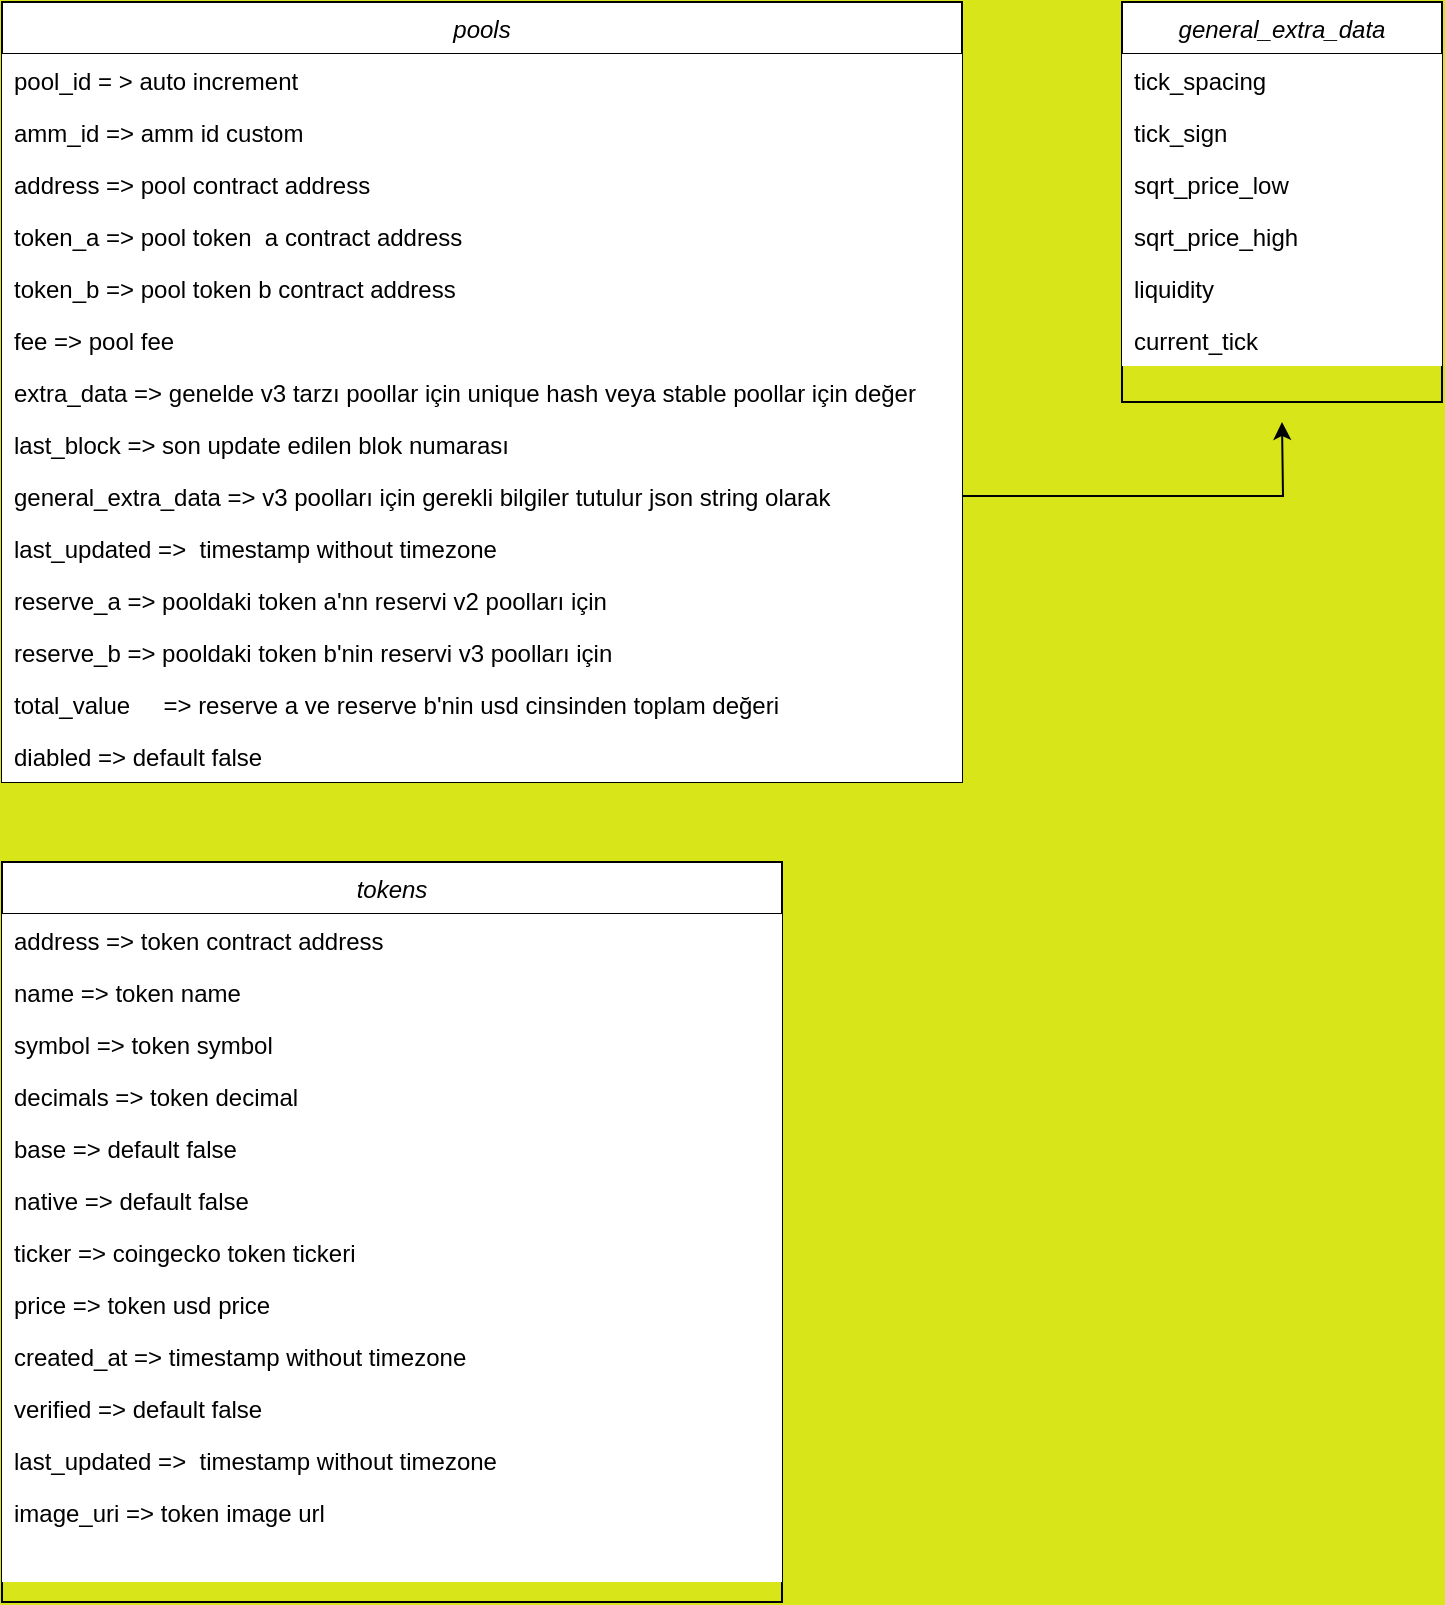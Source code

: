 <mxfile version="24.0.0" type="github">
  <diagram id="C5RBs43oDa-KdzZeNtuy" name="Page-1">
    <mxGraphModel dx="2741" dy="684" grid="1" gridSize="10" guides="1" tooltips="1" connect="1" arrows="1" fold="1" page="1" pageScale="1" pageWidth="827" pageHeight="1169" background="#d8e619" math="0" shadow="0">
      <root>
        <mxCell id="WIyWlLk6GJQsqaUBKTNV-0" />
        <mxCell id="WIyWlLk6GJQsqaUBKTNV-1" parent="WIyWlLk6GJQsqaUBKTNV-0" />
        <mxCell id="zkfFHV4jXpPFQw0GAbJ--0" value="pools" style="swimlane;fontStyle=2;align=center;verticalAlign=top;childLayout=stackLayout;horizontal=1;startSize=26;horizontalStack=0;resizeParent=1;resizeLast=0;collapsible=1;marginBottom=0;rounded=0;shadow=0;strokeWidth=1;" parent="WIyWlLk6GJQsqaUBKTNV-1" vertex="1">
          <mxGeometry x="-400" y="40" width="480" height="390" as="geometry">
            <mxRectangle x="230" y="140" width="160" height="26" as="alternateBounds" />
          </mxGeometry>
        </mxCell>
        <mxCell id="zkfFHV4jXpPFQw0GAbJ--1" value="pool_id = &gt; auto increment" style="text;align=left;verticalAlign=top;spacingLeft=4;spacingRight=4;overflow=hidden;rotatable=0;points=[[0,0.5],[1,0.5]];portConstraint=eastwest;fillColor=default;" parent="zkfFHV4jXpPFQw0GAbJ--0" vertex="1">
          <mxGeometry y="26" width="480" height="26" as="geometry" />
        </mxCell>
        <mxCell id="zkfFHV4jXpPFQw0GAbJ--2" value="amm_id =&gt; amm id custom" style="text;align=left;verticalAlign=top;spacingLeft=4;spacingRight=4;overflow=hidden;rotatable=0;points=[[0,0.5],[1,0.5]];portConstraint=eastwest;rounded=0;shadow=0;html=0;fillColor=default;" parent="zkfFHV4jXpPFQw0GAbJ--0" vertex="1">
          <mxGeometry y="52" width="480" height="26" as="geometry" />
        </mxCell>
        <mxCell id="zkfFHV4jXpPFQw0GAbJ--3" value="address =&gt; pool contract address" style="text;align=left;verticalAlign=top;spacingLeft=4;spacingRight=4;overflow=hidden;rotatable=0;points=[[0,0.5],[1,0.5]];portConstraint=eastwest;rounded=0;shadow=0;html=0;fillColor=default;" parent="zkfFHV4jXpPFQw0GAbJ--0" vertex="1">
          <mxGeometry y="78" width="480" height="26" as="geometry" />
        </mxCell>
        <mxCell id="ByPprFl10L_QKVhmc-LA-3" value="token_a =&gt; pool token  a contract address" style="text;align=left;verticalAlign=top;spacingLeft=4;spacingRight=4;overflow=hidden;rotatable=0;points=[[0,0.5],[1,0.5]];portConstraint=eastwest;rounded=0;shadow=0;html=0;fillColor=default;" parent="zkfFHV4jXpPFQw0GAbJ--0" vertex="1">
          <mxGeometry y="104" width="480" height="26" as="geometry" />
        </mxCell>
        <mxCell id="ByPprFl10L_QKVhmc-LA-2" value="token_b =&gt; pool token b contract address" style="text;align=left;verticalAlign=top;spacingLeft=4;spacingRight=4;overflow=hidden;rotatable=0;points=[[0,0.5],[1,0.5]];portConstraint=eastwest;rounded=0;shadow=0;html=0;fillColor=default;" parent="zkfFHV4jXpPFQw0GAbJ--0" vertex="1">
          <mxGeometry y="130" width="480" height="26" as="geometry" />
        </mxCell>
        <mxCell id="ByPprFl10L_QKVhmc-LA-1" value="fee =&gt; pool fee" style="text;align=left;verticalAlign=top;spacingLeft=4;spacingRight=4;overflow=hidden;rotatable=0;points=[[0,0.5],[1,0.5]];portConstraint=eastwest;rounded=0;shadow=0;html=0;fillColor=default;" parent="zkfFHV4jXpPFQw0GAbJ--0" vertex="1">
          <mxGeometry y="156" width="480" height="26" as="geometry" />
        </mxCell>
        <mxCell id="ByPprFl10L_QKVhmc-LA-0" value="extra_data =&gt; genelde v3 tarzı poollar için unique hash veya stable poollar için değer" style="text;align=left;verticalAlign=top;spacingLeft=4;spacingRight=4;overflow=hidden;rotatable=0;points=[[0,0.5],[1,0.5]];portConstraint=eastwest;rounded=0;shadow=0;html=0;fillColor=default;" parent="zkfFHV4jXpPFQw0GAbJ--0" vertex="1">
          <mxGeometry y="182" width="480" height="26" as="geometry" />
        </mxCell>
        <mxCell id="ByPprFl10L_QKVhmc-LA-4" value="last_block =&gt; son update edilen blok numarası" style="text;align=left;verticalAlign=top;spacingLeft=4;spacingRight=4;overflow=hidden;rotatable=0;points=[[0,0.5],[1,0.5]];portConstraint=eastwest;rounded=0;shadow=0;html=0;fillColor=default;" parent="zkfFHV4jXpPFQw0GAbJ--0" vertex="1">
          <mxGeometry y="208" width="480" height="26" as="geometry" />
        </mxCell>
        <mxCell id="ByPprFl10L_QKVhmc-LA-78" style="edgeStyle=orthogonalEdgeStyle;rounded=0;orthogonalLoop=1;jettySize=auto;html=1;" parent="zkfFHV4jXpPFQw0GAbJ--0" source="ByPprFl10L_QKVhmc-LA-5" edge="1">
          <mxGeometry relative="1" as="geometry">
            <mxPoint x="640" y="210" as="targetPoint" />
          </mxGeometry>
        </mxCell>
        <mxCell id="ByPprFl10L_QKVhmc-LA-5" value="general_extra_data =&gt; v3 poolları için gerekli bilgiler tutulur json string olarak" style="text;align=left;verticalAlign=top;spacingLeft=4;spacingRight=4;overflow=hidden;rotatable=0;points=[[0,0.5],[1,0.5]];portConstraint=eastwest;rounded=0;shadow=0;html=0;fillColor=default;" parent="zkfFHV4jXpPFQw0GAbJ--0" vertex="1">
          <mxGeometry y="234" width="480" height="26" as="geometry" />
        </mxCell>
        <mxCell id="ByPprFl10L_QKVhmc-LA-6" value="last_updated =&gt;  timestamp without timezone" style="text;align=left;verticalAlign=top;spacingLeft=4;spacingRight=4;overflow=hidden;rotatable=0;points=[[0,0.5],[1,0.5]];portConstraint=eastwest;rounded=0;shadow=0;html=0;fillColor=default;" parent="zkfFHV4jXpPFQw0GAbJ--0" vertex="1">
          <mxGeometry y="260" width="480" height="26" as="geometry" />
        </mxCell>
        <mxCell id="ByPprFl10L_QKVhmc-LA-8" value="reserve_a =&gt; pooldaki token a&#39;nn reservi v2 poolları için" style="text;align=left;verticalAlign=top;spacingLeft=4;spacingRight=4;overflow=hidden;rotatable=0;points=[[0,0.5],[1,0.5]];portConstraint=eastwest;rounded=0;shadow=0;html=0;fillColor=default;" parent="zkfFHV4jXpPFQw0GAbJ--0" vertex="1">
          <mxGeometry y="286" width="480" height="26" as="geometry" />
        </mxCell>
        <mxCell id="ByPprFl10L_QKVhmc-LA-7" value="reserve_b =&gt; pooldaki token b&#39;nin reservi v3 poolları için" style="text;align=left;verticalAlign=top;spacingLeft=4;spacingRight=4;overflow=hidden;rotatable=0;points=[[0,0.5],[1,0.5]];portConstraint=eastwest;rounded=0;shadow=0;html=0;fillColor=default;" parent="zkfFHV4jXpPFQw0GAbJ--0" vertex="1">
          <mxGeometry y="312" width="480" height="26" as="geometry" />
        </mxCell>
        <mxCell id="ByPprFl10L_QKVhmc-LA-10" value="total_value     =&gt; reserve a ve reserve b&#39;nin usd cinsinden toplam değeri" style="text;align=left;verticalAlign=top;spacingLeft=4;spacingRight=4;overflow=hidden;rotatable=0;points=[[0,0.5],[1,0.5]];portConstraint=eastwest;rounded=0;shadow=0;html=0;fillColor=default;" parent="zkfFHV4jXpPFQw0GAbJ--0" vertex="1">
          <mxGeometry y="338" width="480" height="26" as="geometry" />
        </mxCell>
        <mxCell id="ByPprFl10L_QKVhmc-LA-9" value="diabled =&gt; default false" style="text;align=left;verticalAlign=top;spacingLeft=4;spacingRight=4;overflow=hidden;rotatable=0;points=[[0,0.5],[1,0.5]];portConstraint=eastwest;rounded=0;shadow=0;html=0;fillColor=default;" parent="zkfFHV4jXpPFQw0GAbJ--0" vertex="1">
          <mxGeometry y="364" width="480" height="26" as="geometry" />
        </mxCell>
        <mxCell id="ByPprFl10L_QKVhmc-LA-18" value="tokens" style="swimlane;fontStyle=2;align=center;verticalAlign=top;childLayout=stackLayout;horizontal=1;startSize=26;horizontalStack=0;resizeParent=1;resizeLast=0;collapsible=1;marginBottom=0;rounded=0;shadow=0;strokeWidth=1;" parent="WIyWlLk6GJQsqaUBKTNV-1" vertex="1">
          <mxGeometry x="-400" y="470" width="390" height="370" as="geometry">
            <mxRectangle x="230" y="140" width="160" height="26" as="alternateBounds" />
          </mxGeometry>
        </mxCell>
        <mxCell id="ByPprFl10L_QKVhmc-LA-19" value="address =&gt; token contract address" style="text;align=left;verticalAlign=top;spacingLeft=4;spacingRight=4;overflow=hidden;rotatable=0;points=[[0,0.5],[1,0.5]];portConstraint=eastwest;fillColor=default;" parent="ByPprFl10L_QKVhmc-LA-18" vertex="1">
          <mxGeometry y="26" width="390" height="26" as="geometry" />
        </mxCell>
        <mxCell id="ByPprFl10L_QKVhmc-LA-20" value="name =&gt; token name" style="text;align=left;verticalAlign=top;spacingLeft=4;spacingRight=4;overflow=hidden;rotatable=0;points=[[0,0.5],[1,0.5]];portConstraint=eastwest;rounded=0;shadow=0;html=0;fillColor=default;" parent="ByPprFl10L_QKVhmc-LA-18" vertex="1">
          <mxGeometry y="52" width="390" height="26" as="geometry" />
        </mxCell>
        <mxCell id="ByPprFl10L_QKVhmc-LA-21" value="symbol =&gt; token symbol" style="text;align=left;verticalAlign=top;spacingLeft=4;spacingRight=4;overflow=hidden;rotatable=0;points=[[0,0.5],[1,0.5]];portConstraint=eastwest;rounded=0;shadow=0;html=0;fillColor=default;" parent="ByPprFl10L_QKVhmc-LA-18" vertex="1">
          <mxGeometry y="78" width="390" height="26" as="geometry" />
        </mxCell>
        <mxCell id="ByPprFl10L_QKVhmc-LA-22" value="decimals =&gt; token decimal" style="text;align=left;verticalAlign=top;spacingLeft=4;spacingRight=4;overflow=hidden;rotatable=0;points=[[0,0.5],[1,0.5]];portConstraint=eastwest;rounded=0;shadow=0;html=0;fillColor=default;" parent="ByPprFl10L_QKVhmc-LA-18" vertex="1">
          <mxGeometry y="104" width="390" height="26" as="geometry" />
        </mxCell>
        <mxCell id="ByPprFl10L_QKVhmc-LA-23" value="base =&gt; default false" style="text;align=left;verticalAlign=top;spacingLeft=4;spacingRight=4;overflow=hidden;rotatable=0;points=[[0,0.5],[1,0.5]];portConstraint=eastwest;rounded=0;shadow=0;html=0;fillColor=default;" parent="ByPprFl10L_QKVhmc-LA-18" vertex="1">
          <mxGeometry y="130" width="390" height="26" as="geometry" />
        </mxCell>
        <mxCell id="ByPprFl10L_QKVhmc-LA-24" value="native =&gt; default false" style="text;align=left;verticalAlign=top;spacingLeft=4;spacingRight=4;overflow=hidden;rotatable=0;points=[[0,0.5],[1,0.5]];portConstraint=eastwest;rounded=0;shadow=0;html=0;fillColor=default;" parent="ByPprFl10L_QKVhmc-LA-18" vertex="1">
          <mxGeometry y="156" width="390" height="26" as="geometry" />
        </mxCell>
        <mxCell id="ByPprFl10L_QKVhmc-LA-25" value="ticker =&gt; coingecko token tickeri " style="text;align=left;verticalAlign=top;spacingLeft=4;spacingRight=4;overflow=hidden;rotatable=0;points=[[0,0.5],[1,0.5]];portConstraint=eastwest;rounded=0;shadow=0;html=0;fillColor=default;" parent="ByPprFl10L_QKVhmc-LA-18" vertex="1">
          <mxGeometry y="182" width="390" height="26" as="geometry" />
        </mxCell>
        <mxCell id="ByPprFl10L_QKVhmc-LA-26" value="price =&gt; token usd price" style="text;align=left;verticalAlign=top;spacingLeft=4;spacingRight=4;overflow=hidden;rotatable=0;points=[[0,0.5],[1,0.5]];portConstraint=eastwest;rounded=0;shadow=0;html=0;fillColor=default;" parent="ByPprFl10L_QKVhmc-LA-18" vertex="1">
          <mxGeometry y="208" width="390" height="26" as="geometry" />
        </mxCell>
        <mxCell id="ByPprFl10L_QKVhmc-LA-27" value="created_at =&gt; timestamp without timezone" style="text;align=left;verticalAlign=top;spacingLeft=4;spacingRight=4;overflow=hidden;rotatable=0;points=[[0,0.5],[1,0.5]];portConstraint=eastwest;rounded=0;shadow=0;html=0;fillColor=default;" parent="ByPprFl10L_QKVhmc-LA-18" vertex="1">
          <mxGeometry y="234" width="390" height="26" as="geometry" />
        </mxCell>
        <mxCell id="ByPprFl10L_QKVhmc-LA-28" value="verified =&gt; default false" style="text;align=left;verticalAlign=top;spacingLeft=4;spacingRight=4;overflow=hidden;rotatable=0;points=[[0,0.5],[1,0.5]];portConstraint=eastwest;rounded=0;shadow=0;html=0;fillColor=default;" parent="ByPprFl10L_QKVhmc-LA-18" vertex="1">
          <mxGeometry y="260" width="390" height="26" as="geometry" />
        </mxCell>
        <mxCell id="ByPprFl10L_QKVhmc-LA-29" value="last_updated =&gt;  timestamp without timezone" style="text;align=left;verticalAlign=top;spacingLeft=4;spacingRight=4;overflow=hidden;rotatable=0;points=[[0,0.5],[1,0.5]];portConstraint=eastwest;rounded=0;shadow=0;html=0;fillColor=default;" parent="ByPprFl10L_QKVhmc-LA-18" vertex="1">
          <mxGeometry y="286" width="390" height="26" as="geometry" />
        </mxCell>
        <mxCell id="ByPprFl10L_QKVhmc-LA-30" value="image_uri =&gt; token image url" style="text;align=left;verticalAlign=top;spacingLeft=4;spacingRight=4;overflow=hidden;rotatable=0;points=[[0,0.5],[1,0.5]];portConstraint=eastwest;rounded=0;shadow=0;html=0;fillColor=default;" parent="ByPprFl10L_QKVhmc-LA-18" vertex="1">
          <mxGeometry y="312" width="390" height="48" as="geometry" />
        </mxCell>
        <mxCell id="ByPprFl10L_QKVhmc-LA-65" value="general_extra_data" style="swimlane;fontStyle=2;align=center;verticalAlign=top;childLayout=stackLayout;horizontal=1;startSize=26;horizontalStack=0;resizeParent=1;resizeLast=0;collapsible=1;marginBottom=0;rounded=0;shadow=0;strokeWidth=1;" parent="WIyWlLk6GJQsqaUBKTNV-1" vertex="1">
          <mxGeometry x="160" y="40" width="160" height="200" as="geometry">
            <mxRectangle x="230" y="140" width="160" height="26" as="alternateBounds" />
          </mxGeometry>
        </mxCell>
        <mxCell id="ByPprFl10L_QKVhmc-LA-66" value="tick_spacing" style="text;align=left;verticalAlign=top;spacingLeft=4;spacingRight=4;overflow=hidden;rotatable=0;points=[[0,0.5],[1,0.5]];portConstraint=eastwest;fillColor=default;" parent="ByPprFl10L_QKVhmc-LA-65" vertex="1">
          <mxGeometry y="26" width="160" height="26" as="geometry" />
        </mxCell>
        <mxCell id="ByPprFl10L_QKVhmc-LA-67" value="tick_sign" style="text;align=left;verticalAlign=top;spacingLeft=4;spacingRight=4;overflow=hidden;rotatable=0;points=[[0,0.5],[1,0.5]];portConstraint=eastwest;rounded=0;shadow=0;html=0;fillColor=default;" parent="ByPprFl10L_QKVhmc-LA-65" vertex="1">
          <mxGeometry y="52" width="160" height="26" as="geometry" />
        </mxCell>
        <mxCell id="ByPprFl10L_QKVhmc-LA-68" value="sqrt_price_low" style="text;align=left;verticalAlign=top;spacingLeft=4;spacingRight=4;overflow=hidden;rotatable=0;points=[[0,0.5],[1,0.5]];portConstraint=eastwest;rounded=0;shadow=0;html=0;fillColor=default;" parent="ByPprFl10L_QKVhmc-LA-65" vertex="1">
          <mxGeometry y="78" width="160" height="26" as="geometry" />
        </mxCell>
        <mxCell id="ByPprFl10L_QKVhmc-LA-69" value="sqrt_price_high" style="text;align=left;verticalAlign=top;spacingLeft=4;spacingRight=4;overflow=hidden;rotatable=0;points=[[0,0.5],[1,0.5]];portConstraint=eastwest;rounded=0;shadow=0;html=0;fillColor=default;" parent="ByPprFl10L_QKVhmc-LA-65" vertex="1">
          <mxGeometry y="104" width="160" height="26" as="geometry" />
        </mxCell>
        <mxCell id="ByPprFl10L_QKVhmc-LA-70" value="liquidity" style="text;align=left;verticalAlign=top;spacingLeft=4;spacingRight=4;overflow=hidden;rotatable=0;points=[[0,0.5],[1,0.5]];portConstraint=eastwest;rounded=0;shadow=0;html=0;fillColor=default;" parent="ByPprFl10L_QKVhmc-LA-65" vertex="1">
          <mxGeometry y="130" width="160" height="26" as="geometry" />
        </mxCell>
        <mxCell id="ByPprFl10L_QKVhmc-LA-71" value="current_tick" style="text;align=left;verticalAlign=top;spacingLeft=4;spacingRight=4;overflow=hidden;rotatable=0;points=[[0,0.5],[1,0.5]];portConstraint=eastwest;rounded=0;shadow=0;html=0;fillColor=default;" parent="ByPprFl10L_QKVhmc-LA-65" vertex="1">
          <mxGeometry y="156" width="160" height="26" as="geometry" />
        </mxCell>
      </root>
    </mxGraphModel>
  </diagram>
</mxfile>
